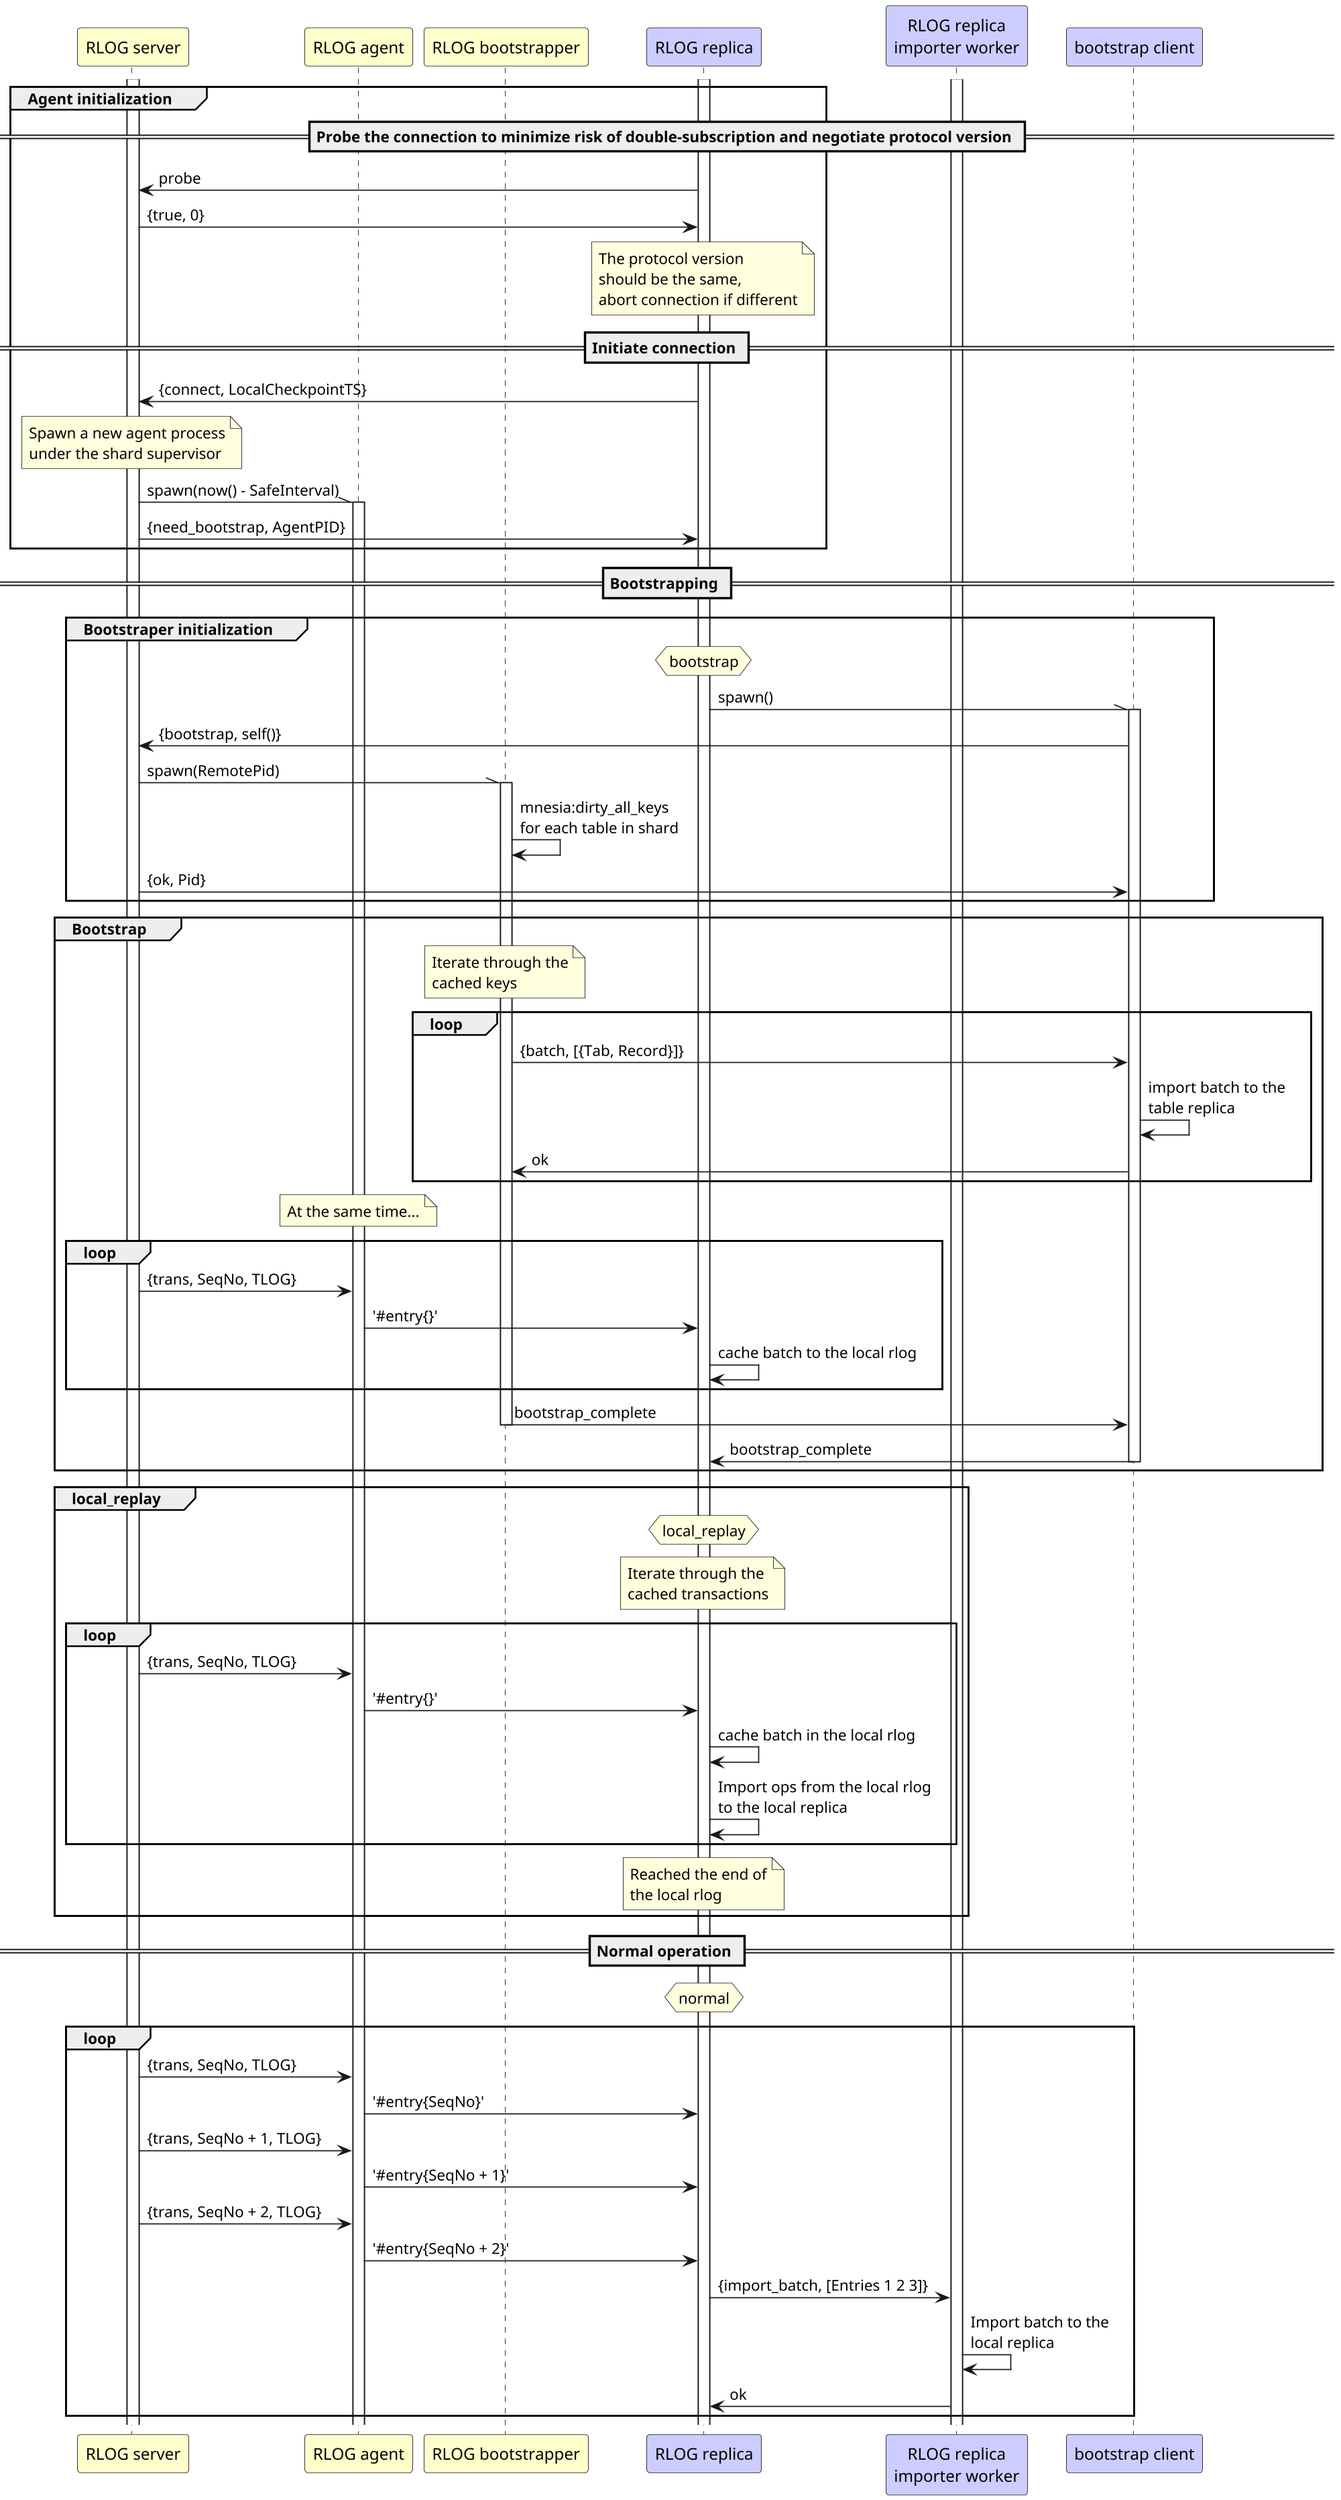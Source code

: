 @startuml
scale 2000 width

participant "RLOG server" as server #ffc
participant "RLOG agent" as agent #ffc
participant "RLOG bootstrapper" as boot_serv #ffc

participant "RLOG replica" as repl #ccf
participant "RLOG replica\nimporter worker" as repl_imp #ccf
participant "bootstrap client" as boot_client #ccf

activate server
activate repl
activate repl_imp

group Agent initialization
== Probe the connection to minimize risk of double-subscription and negotiate protocol version ==
  repl -> server : probe
  repl <- server : {true, 0}
  note over repl: The protocol version\nshould be the same,\nabort connection if different

== Initiate connection ==
  repl -> server : {connect, LocalCheckpointTS}
  note over server : Spawn a new agent process\nunder the shard supervisor
  server -\\ agent : spawn(now() - SafeInterval)

  activate agent

  repl <- server : {need_bootstrap, AgentPID}
end

== Bootstrapping ==

group Bootstraper initialization
  hnote over repl : bootstrap

  repl -\\ boot_client : spawn()
  activate boot_client

  boot_client -> server : {bootstrap, self()}
  server -\\ boot_serv : spawn(RemotePid)
  activate boot_serv

  boot_serv -> boot_serv : mnesia:dirty_all_keys\nfor each table in shard

  server -> boot_client : {ok, Pid}
end

group Bootstrap
  note over boot_serv : Iterate through the\ncached keys
  loop
    boot_serv -> boot_client : {batch, [{Tab, Record}]}
    boot_client -> boot_client : import batch to the\ntable replica
    boot_serv <- boot_client : ok
  end

  note over agent : At the same time...

  loop
    server -> agent : {trans, SeqNo, TLOG}
    agent -> repl : '#entry{}'
    repl -> repl : cache batch to the local rlog
  end

  boot_serv -> boot_client : bootstrap_complete
  deactivate boot_serv
  boot_client -> repl : bootstrap_complete
  deactivate boot_client
end

group local_replay
  hnote over repl : local_replay

  note over repl : Iterate through the\ncached transactions

  loop
    server -> agent : {trans, SeqNo, TLOG}
    agent -> repl : '#entry{}'
    repl -> repl : cache batch in the local rlog

    repl -> repl : Import ops from the local rlog\nto the local replica
  end

  note over repl : Reached the end of\nthe local rlog
end


== Normal operation ==

hnote over repl : normal

loop
  server -> agent : {trans, SeqNo, TLOG}
  agent -> repl : '#entry{SeqNo}'
  server -> agent : {trans, SeqNo + 1, TLOG}
  agent -> repl : '#entry{SeqNo + 1}'
  server -> agent : {trans, SeqNo + 2, TLOG}
  agent -> repl : '#entry{SeqNo + 2}'
  repl -> repl_imp : {import_batch, [Entries 1 2 3]}
  repl_imp -> repl_imp : Import batch to the\nlocal replica
  repl <- repl_imp : ok
end

@enduml
